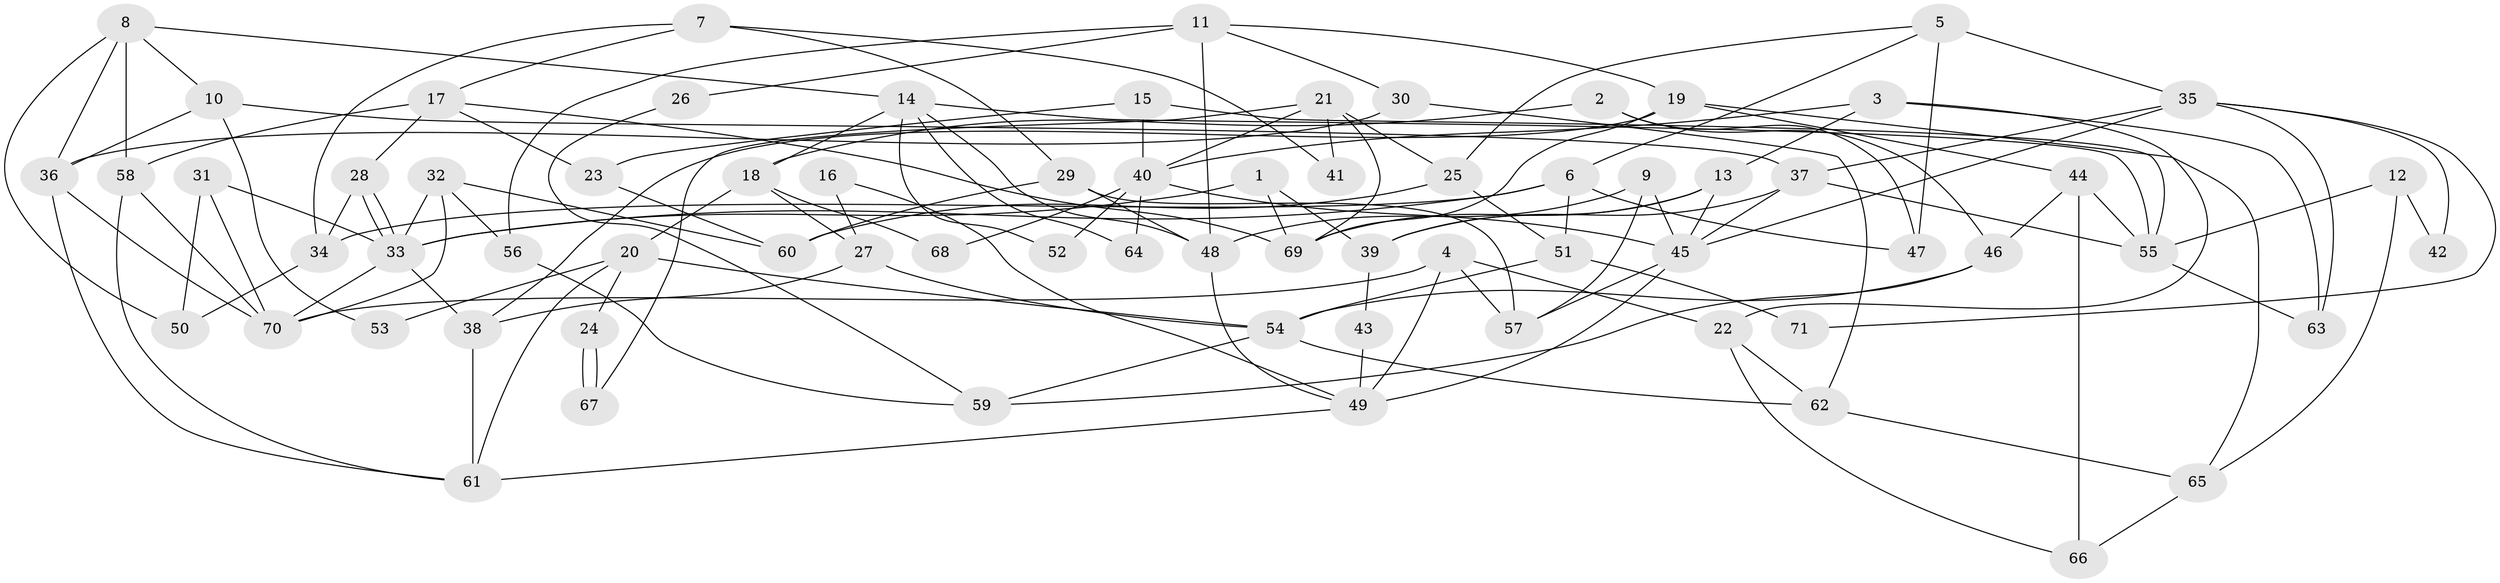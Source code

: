 // coarse degree distribution, {3: 0.14634146341463414, 4: 0.21951219512195122, 8: 0.07317073170731707, 9: 0.04878048780487805, 6: 0.12195121951219512, 5: 0.12195121951219512, 7: 0.17073170731707318, 2: 0.0975609756097561}
// Generated by graph-tools (version 1.1) at 2025/42/03/06/25 10:42:01]
// undirected, 71 vertices, 142 edges
graph export_dot {
graph [start="1"]
  node [color=gray90,style=filled];
  1;
  2;
  3;
  4;
  5;
  6;
  7;
  8;
  9;
  10;
  11;
  12;
  13;
  14;
  15;
  16;
  17;
  18;
  19;
  20;
  21;
  22;
  23;
  24;
  25;
  26;
  27;
  28;
  29;
  30;
  31;
  32;
  33;
  34;
  35;
  36;
  37;
  38;
  39;
  40;
  41;
  42;
  43;
  44;
  45;
  46;
  47;
  48;
  49;
  50;
  51;
  52;
  53;
  54;
  55;
  56;
  57;
  58;
  59;
  60;
  61;
  62;
  63;
  64;
  65;
  66;
  67;
  68;
  69;
  70;
  71;
  1 -- 33;
  1 -- 39;
  1 -- 69;
  2 -- 46;
  2 -- 18;
  2 -- 47;
  3 -- 22;
  3 -- 13;
  3 -- 40;
  3 -- 63;
  4 -- 57;
  4 -- 70;
  4 -- 22;
  4 -- 49;
  5 -- 6;
  5 -- 25;
  5 -- 35;
  5 -- 47;
  6 -- 47;
  6 -- 34;
  6 -- 33;
  6 -- 51;
  7 -- 34;
  7 -- 17;
  7 -- 29;
  7 -- 41;
  8 -- 14;
  8 -- 10;
  8 -- 36;
  8 -- 50;
  8 -- 58;
  9 -- 57;
  9 -- 48;
  9 -- 45;
  10 -- 36;
  10 -- 37;
  10 -- 53;
  11 -- 19;
  11 -- 30;
  11 -- 26;
  11 -- 48;
  11 -- 56;
  12 -- 65;
  12 -- 55;
  12 -- 42;
  13 -- 45;
  13 -- 69;
  13 -- 39;
  14 -- 18;
  14 -- 48;
  14 -- 52;
  14 -- 55;
  14 -- 64;
  15 -- 40;
  15 -- 55;
  15 -- 23;
  16 -- 49;
  16 -- 27;
  17 -- 58;
  17 -- 23;
  17 -- 28;
  17 -- 69;
  18 -- 20;
  18 -- 27;
  18 -- 68;
  19 -- 69;
  19 -- 38;
  19 -- 44;
  19 -- 65;
  20 -- 54;
  20 -- 61;
  20 -- 24;
  20 -- 53;
  21 -- 69;
  21 -- 40;
  21 -- 25;
  21 -- 41;
  21 -- 67;
  22 -- 66;
  22 -- 62;
  23 -- 60;
  24 -- 67;
  24 -- 67;
  25 -- 60;
  25 -- 51;
  26 -- 59;
  27 -- 54;
  27 -- 38;
  28 -- 33;
  28 -- 33;
  28 -- 34;
  29 -- 48;
  29 -- 57;
  29 -- 60;
  30 -- 62;
  30 -- 36;
  31 -- 70;
  31 -- 33;
  31 -- 50;
  32 -- 70;
  32 -- 33;
  32 -- 56;
  32 -- 60;
  33 -- 38;
  33 -- 70;
  34 -- 50;
  35 -- 63;
  35 -- 37;
  35 -- 42;
  35 -- 45;
  35 -- 71;
  36 -- 70;
  36 -- 61;
  37 -- 45;
  37 -- 39;
  37 -- 55;
  38 -- 61;
  39 -- 43;
  40 -- 45;
  40 -- 52;
  40 -- 64;
  40 -- 68;
  43 -- 49;
  44 -- 55;
  44 -- 46;
  44 -- 66;
  45 -- 49;
  45 -- 57;
  46 -- 54;
  46 -- 59;
  48 -- 49;
  49 -- 61;
  51 -- 54;
  51 -- 71;
  54 -- 59;
  54 -- 62;
  55 -- 63;
  56 -- 59;
  58 -- 61;
  58 -- 70;
  62 -- 65;
  65 -- 66;
}
